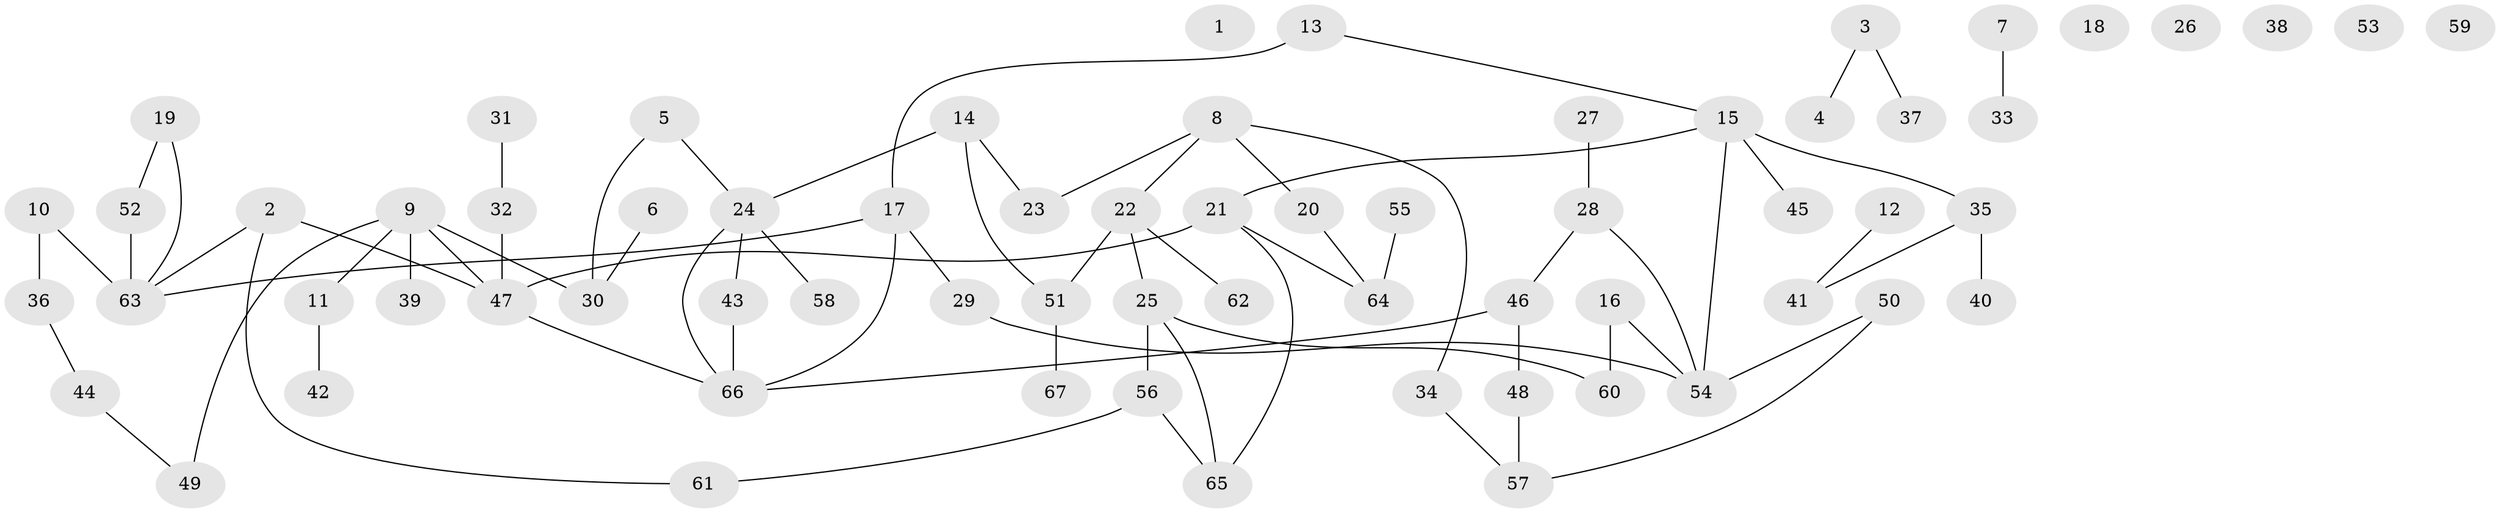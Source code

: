 // Generated by graph-tools (version 1.1) at 2025/00/03/09/25 03:00:50]
// undirected, 67 vertices, 74 edges
graph export_dot {
graph [start="1"]
  node [color=gray90,style=filled];
  1;
  2;
  3;
  4;
  5;
  6;
  7;
  8;
  9;
  10;
  11;
  12;
  13;
  14;
  15;
  16;
  17;
  18;
  19;
  20;
  21;
  22;
  23;
  24;
  25;
  26;
  27;
  28;
  29;
  30;
  31;
  32;
  33;
  34;
  35;
  36;
  37;
  38;
  39;
  40;
  41;
  42;
  43;
  44;
  45;
  46;
  47;
  48;
  49;
  50;
  51;
  52;
  53;
  54;
  55;
  56;
  57;
  58;
  59;
  60;
  61;
  62;
  63;
  64;
  65;
  66;
  67;
  2 -- 47;
  2 -- 61;
  2 -- 63;
  3 -- 4;
  3 -- 37;
  5 -- 24;
  5 -- 30;
  6 -- 30;
  7 -- 33;
  8 -- 20;
  8 -- 22;
  8 -- 23;
  8 -- 34;
  9 -- 11;
  9 -- 30;
  9 -- 39;
  9 -- 47;
  9 -- 49;
  10 -- 36;
  10 -- 63;
  11 -- 42;
  12 -- 41;
  13 -- 15;
  13 -- 17;
  14 -- 23;
  14 -- 24;
  14 -- 51;
  15 -- 21;
  15 -- 35;
  15 -- 45;
  15 -- 54;
  16 -- 54;
  16 -- 60;
  17 -- 29;
  17 -- 63;
  17 -- 66;
  19 -- 52;
  19 -- 63;
  20 -- 64;
  21 -- 47;
  21 -- 64;
  21 -- 65;
  22 -- 25;
  22 -- 51;
  22 -- 62;
  24 -- 43;
  24 -- 58;
  24 -- 66;
  25 -- 56;
  25 -- 60;
  25 -- 65;
  27 -- 28;
  28 -- 46;
  28 -- 54;
  29 -- 54;
  31 -- 32;
  32 -- 47;
  34 -- 57;
  35 -- 40;
  35 -- 41;
  36 -- 44;
  43 -- 66;
  44 -- 49;
  46 -- 48;
  46 -- 66;
  47 -- 66;
  48 -- 57;
  50 -- 54;
  50 -- 57;
  51 -- 67;
  52 -- 63;
  55 -- 64;
  56 -- 61;
  56 -- 65;
}
